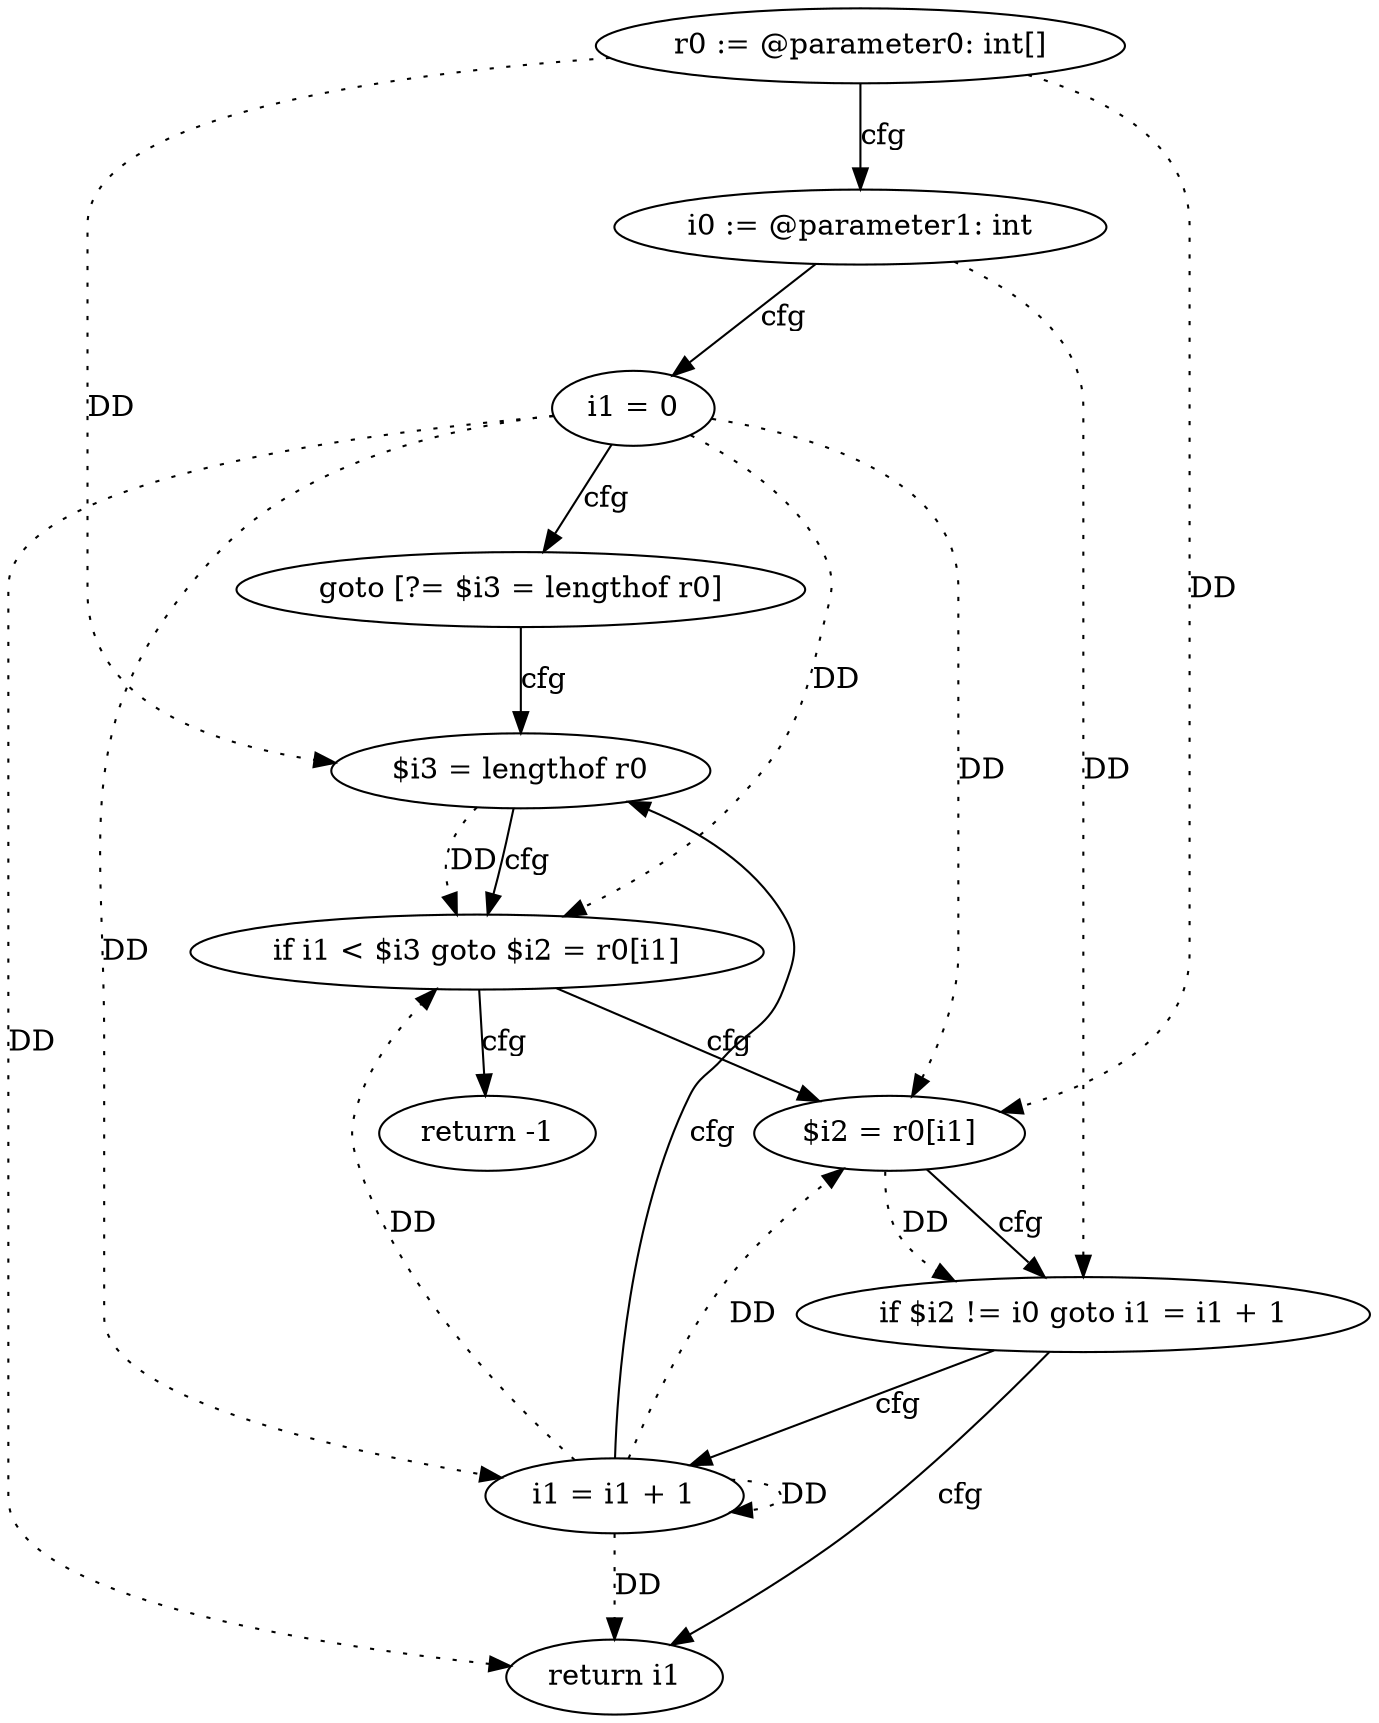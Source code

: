 digraph "sequential_search" {
    "0" [label="r0 := @parameter0: int[]",];
    "1" [label="i0 := @parameter1: int",];
    "2" [label="i1 = 0",];
    "3" [label="goto [?= $i3 = lengthof r0]",];
    "4" [label="$i2 = r0[i1]",];
    "5" [label="if $i2 != i0 goto i1 = i1 + 1",];
    "6" [label="return i1",];
    "7" [label="i1 = i1 + 1",];
    "8" [label="$i3 = lengthof r0",];
    "9" [label="if i1 < $i3 goto $i2 = r0[i1]",];
    "10" [label="return -1",];
    "0"->"4" [label="DD",style=dotted,];
    "0"->"8" [label="DD",style=dotted,];
    "1"->"5" [label="DD",style=dotted,];
    "2"->"4" [label="DD",style=dotted,];
    "2"->"6" [label="DD",style=dotted,];
    "2"->"7" [label="DD",style=dotted,];
    "2"->"9" [label="DD",style=dotted,];
    "4"->"5" [label="DD",style=dotted,];
    "7"->"4" [label="DD",style=dotted,];
    "7"->"6" [label="DD",style=dotted,];
    "7"->"7" [label="DD",style=dotted,];
    "7"->"9" [label="DD",style=dotted,];
    "8"->"9" [label="DD",style=dotted,];
    "0"->"1" [label="cfg",];
    "1"->"2" [label="cfg",];
    "2"->"3" [label="cfg",];
    "3"->"8" [label="cfg",];
    "4"->"5" [label="cfg",];
    "5"->"6" [label="cfg",];
    "5"->"7" [label="cfg",];
    "7"->"8" [label="cfg",];
    "8"->"9" [label="cfg",];
    "9"->"10" [label="cfg",];
    "9"->"4" [label="cfg",];
}
